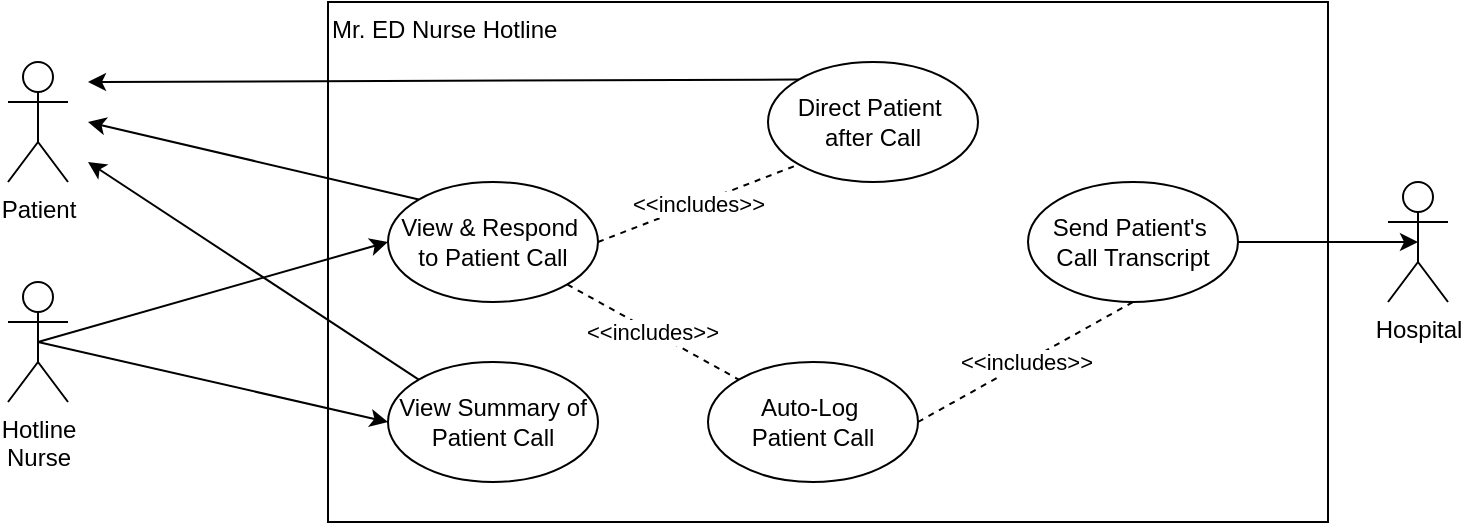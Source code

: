 <mxfile version="24.7.13">
  <diagram name="Page-1" id="rmFP2wXDVYkHg5Yxyf7J">
    <mxGraphModel dx="934" dy="485" grid="1" gridSize="10" guides="1" tooltips="1" connect="1" arrows="1" fold="1" page="1" pageScale="1" pageWidth="850" pageHeight="1100" math="0" shadow="0">
      <root>
        <mxCell id="0" />
        <mxCell id="1" parent="0" />
        <mxCell id="lskfsVLSXJnKaLs_SEhu-23" value="Mr. ED Nurse Hotline&lt;div&gt;&lt;br&gt;&lt;/div&gt;" style="rounded=0;whiteSpace=wrap;html=1;fillColor=none;align=left;verticalAlign=top;" vertex="1" parent="1">
          <mxGeometry x="190" y="60" width="500" height="260" as="geometry" />
        </mxCell>
        <mxCell id="lskfsVLSXJnKaLs_SEhu-1" value="Hotline&lt;div&gt;&lt;span style=&quot;background-color: initial;&quot;&gt;Nurse&lt;/span&gt;&lt;/div&gt;" style="shape=umlActor;verticalLabelPosition=bottom;verticalAlign=top;html=1;outlineConnect=0;align=center;" vertex="1" parent="1">
          <mxGeometry x="30" y="200" width="30" height="60" as="geometry" />
        </mxCell>
        <mxCell id="lskfsVLSXJnKaLs_SEhu-3" value="View &amp;amp; Respond&amp;nbsp;&lt;div&gt;to Patient Call&lt;/div&gt;" style="ellipse;whiteSpace=wrap;html=1;aspect=fixed;" vertex="1" parent="1">
          <mxGeometry x="220" y="150" width="105" height="60" as="geometry" />
        </mxCell>
        <mxCell id="lskfsVLSXJnKaLs_SEhu-4" value="View Summary of Patient Call" style="ellipse;whiteSpace=wrap;html=1;aspect=fixed;" vertex="1" parent="1">
          <mxGeometry x="220" y="240" width="105" height="60" as="geometry" />
        </mxCell>
        <mxCell id="lskfsVLSXJnKaLs_SEhu-5" value="Auto-Log&amp;nbsp;&lt;br&gt;Patient Call" style="ellipse;whiteSpace=wrap;html=1;aspect=fixed;" vertex="1" parent="1">
          <mxGeometry x="380" y="240" width="105" height="60" as="geometry" />
        </mxCell>
        <mxCell id="lskfsVLSXJnKaLs_SEhu-6" value="Send Patient&#39;s&amp;nbsp;&lt;div&gt;Call Transcript&lt;/div&gt;" style="ellipse;whiteSpace=wrap;html=1;" vertex="1" parent="1">
          <mxGeometry x="540" y="150" width="105" height="60" as="geometry" />
        </mxCell>
        <mxCell id="lskfsVLSXJnKaLs_SEhu-7" value="&lt;div&gt;Direct Patient&amp;nbsp;&lt;/div&gt;&lt;div&gt;after Call&lt;/div&gt;" style="ellipse;whiteSpace=wrap;html=1;aspect=fixed;" vertex="1" parent="1">
          <mxGeometry x="410" y="90" width="105" height="60" as="geometry" />
        </mxCell>
        <mxCell id="lskfsVLSXJnKaLs_SEhu-9" value="" style="endArrow=classic;html=1;rounded=0;entryX=0;entryY=0.5;entryDx=0;entryDy=0;exitX=0.5;exitY=0.5;exitDx=0;exitDy=0;exitPerimeter=0;textOpacity=0;" edge="1" parent="1" source="lskfsVLSXJnKaLs_SEhu-1" target="lskfsVLSXJnKaLs_SEhu-3">
          <mxGeometry width="50" height="50" relative="1" as="geometry">
            <mxPoint x="120" y="240" as="sourcePoint" />
            <mxPoint x="170" y="190" as="targetPoint" />
          </mxGeometry>
        </mxCell>
        <mxCell id="lskfsVLSXJnKaLs_SEhu-11" value="" style="endArrow=classic;html=1;rounded=0;entryX=0;entryY=0.5;entryDx=0;entryDy=0;exitX=0.5;exitY=0.5;exitDx=0;exitDy=0;exitPerimeter=0;" edge="1" parent="1" source="lskfsVLSXJnKaLs_SEhu-1" target="lskfsVLSXJnKaLs_SEhu-4">
          <mxGeometry width="50" height="50" relative="1" as="geometry">
            <mxPoint x="120" y="250" as="sourcePoint" />
            <mxPoint x="150" y="210" as="targetPoint" />
          </mxGeometry>
        </mxCell>
        <mxCell id="lskfsVLSXJnKaLs_SEhu-18" value="&amp;lt;&amp;lt;includes&amp;gt;&amp;gt;" style="endArrow=none;dashed=1;html=1;rounded=0;entryX=0.5;entryY=1;entryDx=0;entryDy=0;exitX=1;exitY=0.5;exitDx=0;exitDy=0;" edge="1" parent="1" source="lskfsVLSXJnKaLs_SEhu-5" target="lskfsVLSXJnKaLs_SEhu-6">
          <mxGeometry width="50" height="50" relative="1" as="geometry">
            <mxPoint x="280" y="270" as="sourcePoint" />
            <mxPoint x="330" y="220" as="targetPoint" />
          </mxGeometry>
        </mxCell>
        <mxCell id="lskfsVLSXJnKaLs_SEhu-19" value="&amp;lt;&amp;lt;includes&amp;gt;&amp;gt;" style="endArrow=none;dashed=1;html=1;rounded=0;entryX=0;entryY=1;entryDx=0;entryDy=0;exitX=1;exitY=0.5;exitDx=0;exitDy=0;" edge="1" parent="1" source="lskfsVLSXJnKaLs_SEhu-3" target="lskfsVLSXJnKaLs_SEhu-7">
          <mxGeometry width="50" height="50" relative="1" as="geometry">
            <mxPoint x="330" y="130" as="sourcePoint" />
            <mxPoint x="418" y="119.58" as="targetPoint" />
          </mxGeometry>
        </mxCell>
        <mxCell id="lskfsVLSXJnKaLs_SEhu-25" value="&amp;lt;&amp;lt;includes&amp;gt;&amp;gt;" style="endArrow=none;dashed=1;html=1;rounded=0;entryX=0;entryY=0;entryDx=0;entryDy=0;exitX=1;exitY=1;exitDx=0;exitDy=0;" edge="1" parent="1" source="lskfsVLSXJnKaLs_SEhu-3" target="lskfsVLSXJnKaLs_SEhu-5">
          <mxGeometry width="50" height="50" relative="1" as="geometry">
            <mxPoint x="325" y="130" as="sourcePoint" />
            <mxPoint x="430" y="130" as="targetPoint" />
          </mxGeometry>
        </mxCell>
        <mxCell id="lskfsVLSXJnKaLs_SEhu-27" value="Patient" style="shape=umlActor;verticalLabelPosition=bottom;verticalAlign=top;html=1;outlineConnect=0;align=center;" vertex="1" parent="1">
          <mxGeometry x="30" y="90" width="30" height="60" as="geometry" />
        </mxCell>
        <mxCell id="lskfsVLSXJnKaLs_SEhu-28" value="" style="endArrow=classic;html=1;rounded=0;exitX=0;exitY=0;exitDx=0;exitDy=0;" edge="1" parent="1" source="lskfsVLSXJnKaLs_SEhu-4">
          <mxGeometry width="50" height="50" relative="1" as="geometry">
            <mxPoint x="220" y="180" as="sourcePoint" />
            <mxPoint x="70" y="140" as="targetPoint" />
          </mxGeometry>
        </mxCell>
        <mxCell id="lskfsVLSXJnKaLs_SEhu-29" value="" style="endArrow=classic;html=1;rounded=0;exitX=0;exitY=0;exitDx=0;exitDy=0;" edge="1" parent="1" source="lskfsVLSXJnKaLs_SEhu-3">
          <mxGeometry width="50" height="50" relative="1" as="geometry">
            <mxPoint x="210" y="160" as="sourcePoint" />
            <mxPoint x="70" y="120" as="targetPoint" />
          </mxGeometry>
        </mxCell>
        <mxCell id="lskfsVLSXJnKaLs_SEhu-33" value="" style="endArrow=classic;html=1;rounded=0;exitX=0;exitY=0;exitDx=0;exitDy=0;" edge="1" parent="1" source="lskfsVLSXJnKaLs_SEhu-7">
          <mxGeometry width="50" height="50" relative="1" as="geometry">
            <mxPoint x="300" y="220" as="sourcePoint" />
            <mxPoint x="70" y="100" as="targetPoint" />
          </mxGeometry>
        </mxCell>
        <mxCell id="lskfsVLSXJnKaLs_SEhu-34" value="Hospital" style="shape=umlActor;verticalLabelPosition=bottom;verticalAlign=top;html=1;outlineConnect=0;" vertex="1" parent="1">
          <mxGeometry x="720" y="150" width="30" height="60" as="geometry" />
        </mxCell>
        <mxCell id="lskfsVLSXJnKaLs_SEhu-35" value="" style="endArrow=classic;html=1;rounded=0;entryX=0.5;entryY=0.5;entryDx=0;entryDy=0;entryPerimeter=0;exitX=1;exitY=0.5;exitDx=0;exitDy=0;" edge="1" parent="1" source="lskfsVLSXJnKaLs_SEhu-6" target="lskfsVLSXJnKaLs_SEhu-34">
          <mxGeometry width="50" height="50" relative="1" as="geometry">
            <mxPoint x="430" y="170" as="sourcePoint" />
            <mxPoint x="480" y="120" as="targetPoint" />
          </mxGeometry>
        </mxCell>
      </root>
    </mxGraphModel>
  </diagram>
</mxfile>
